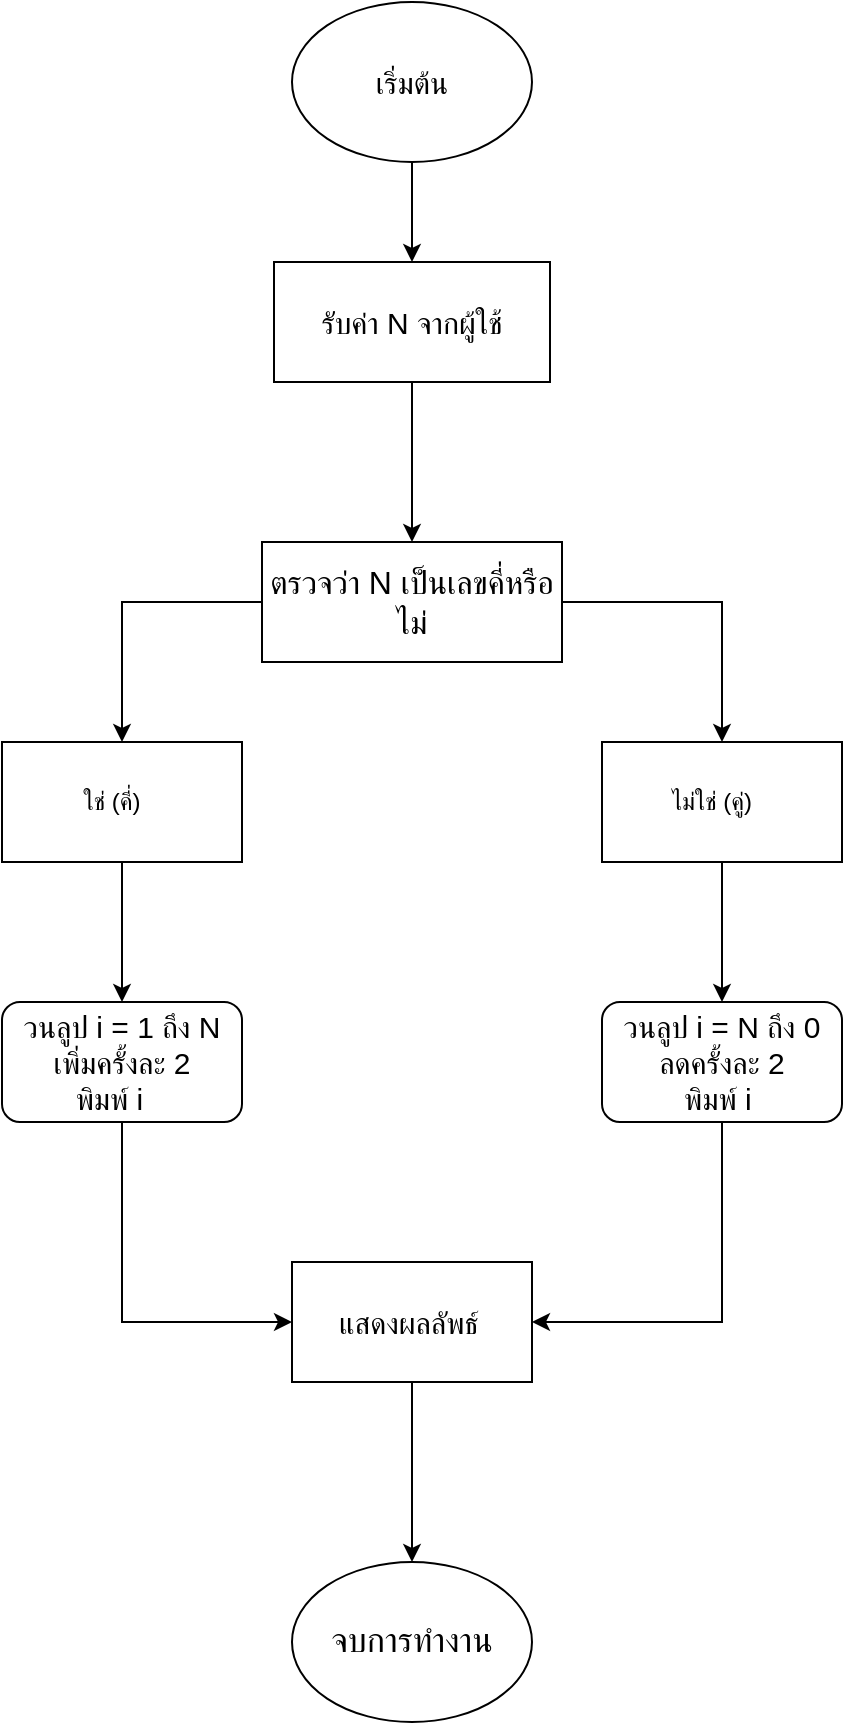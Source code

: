 <mxfile version="28.2.5">
  <diagram name="Page-1" id="gHEClbTnxlHgqFP3nz2F">
    <mxGraphModel dx="872" dy="431" grid="1" gridSize="10" guides="1" tooltips="1" connect="1" arrows="1" fold="1" page="1" pageScale="1" pageWidth="827" pageHeight="1169" math="0" shadow="0">
      <root>
        <mxCell id="0" />
        <mxCell id="1" parent="0" />
        <mxCell id="BcaVDK_PR50FUNii-7ZA-17" style="edgeStyle=orthogonalEdgeStyle;rounded=0;orthogonalLoop=1;jettySize=auto;html=1;entryX=0.5;entryY=0;entryDx=0;entryDy=0;" edge="1" parent="1" source="aZT-aPpyfwkHjN3IkPu0-1" target="BcaVDK_PR50FUNii-7ZA-2">
          <mxGeometry relative="1" as="geometry" />
        </mxCell>
        <mxCell id="aZT-aPpyfwkHjN3IkPu0-1" value="&lt;font style=&quot;font-size: 15px;&quot;&gt;เริ่มต้น&lt;/font&gt;" style="ellipse;whiteSpace=wrap;html=1;" parent="1" vertex="1">
          <mxGeometry x="385" y="10" width="120" height="80" as="geometry" />
        </mxCell>
        <mxCell id="lp9bg5CuKxctWa9kOgLU-7" value="&lt;font style=&quot;font-size: 17px;&quot;&gt;จบการทำงาน&lt;/font&gt;" style="ellipse;whiteSpace=wrap;html=1;" parent="1" vertex="1">
          <mxGeometry x="385" y="790" width="120" height="80" as="geometry" />
        </mxCell>
        <mxCell id="BcaVDK_PR50FUNii-7ZA-16" style="edgeStyle=orthogonalEdgeStyle;rounded=0;orthogonalLoop=1;jettySize=auto;html=1;entryX=0.5;entryY=0;entryDx=0;entryDy=0;" edge="1" parent="1" source="BcaVDK_PR50FUNii-7ZA-2" target="BcaVDK_PR50FUNii-7ZA-3">
          <mxGeometry relative="1" as="geometry" />
        </mxCell>
        <mxCell id="BcaVDK_PR50FUNii-7ZA-2" value="&lt;span style=&quot;font-size: 15px;&quot;&gt;รับค่า N จากผู้ใช้&lt;/span&gt;" style="rounded=0;whiteSpace=wrap;html=1;" vertex="1" parent="1">
          <mxGeometry x="376" y="140" width="138" height="60" as="geometry" />
        </mxCell>
        <mxCell id="BcaVDK_PR50FUNii-7ZA-23" style="edgeStyle=orthogonalEdgeStyle;rounded=0;orthogonalLoop=1;jettySize=auto;html=1;entryX=0.5;entryY=0;entryDx=0;entryDy=0;" edge="1" parent="1" source="BcaVDK_PR50FUNii-7ZA-3" target="BcaVDK_PR50FUNii-7ZA-18">
          <mxGeometry relative="1" as="geometry" />
        </mxCell>
        <mxCell id="BcaVDK_PR50FUNii-7ZA-25" style="edgeStyle=orthogonalEdgeStyle;rounded=0;orthogonalLoop=1;jettySize=auto;html=1;entryX=0.5;entryY=0;entryDx=0;entryDy=0;" edge="1" parent="1" source="BcaVDK_PR50FUNii-7ZA-3" target="BcaVDK_PR50FUNii-7ZA-19">
          <mxGeometry relative="1" as="geometry" />
        </mxCell>
        <mxCell id="BcaVDK_PR50FUNii-7ZA-3" value="&lt;font style=&quot;font-size: 16px;&quot;&gt;ตรวจว่า N เป็นเลขคี่หรือไม่&lt;/font&gt;" style="rounded=0;whiteSpace=wrap;html=1;" vertex="1" parent="1">
          <mxGeometry x="370" y="280" width="150" height="60" as="geometry" />
        </mxCell>
        <mxCell id="BcaVDK_PR50FUNii-7ZA-24" style="edgeStyle=orthogonalEdgeStyle;rounded=0;orthogonalLoop=1;jettySize=auto;html=1;entryX=0.5;entryY=0;entryDx=0;entryDy=0;" edge="1" parent="1" source="BcaVDK_PR50FUNii-7ZA-18" target="BcaVDK_PR50FUNii-7ZA-20">
          <mxGeometry relative="1" as="geometry" />
        </mxCell>
        <mxCell id="BcaVDK_PR50FUNii-7ZA-18" value="ใช่ (คี่)&amp;nbsp; &amp;nbsp;" style="rounded=0;whiteSpace=wrap;html=1;" vertex="1" parent="1">
          <mxGeometry x="240" y="380" width="120" height="60" as="geometry" />
        </mxCell>
        <mxCell id="BcaVDK_PR50FUNii-7ZA-26" style="edgeStyle=orthogonalEdgeStyle;rounded=0;orthogonalLoop=1;jettySize=auto;html=1;entryX=0.5;entryY=0;entryDx=0;entryDy=0;" edge="1" parent="1" source="BcaVDK_PR50FUNii-7ZA-19" target="BcaVDK_PR50FUNii-7ZA-21">
          <mxGeometry relative="1" as="geometry" />
        </mxCell>
        <mxCell id="BcaVDK_PR50FUNii-7ZA-19" value="ไม่ใช่ (คู่)&amp;nbsp; &amp;nbsp;" style="rounded=0;whiteSpace=wrap;html=1;" vertex="1" parent="1">
          <mxGeometry x="540" y="380" width="120" height="60" as="geometry" />
        </mxCell>
        <mxCell id="BcaVDK_PR50FUNii-7ZA-27" style="edgeStyle=orthogonalEdgeStyle;rounded=0;orthogonalLoop=1;jettySize=auto;html=1;entryX=0;entryY=0.5;entryDx=0;entryDy=0;" edge="1" parent="1" source="BcaVDK_PR50FUNii-7ZA-20" target="BcaVDK_PR50FUNii-7ZA-22">
          <mxGeometry relative="1" as="geometry">
            <Array as="points">
              <mxPoint x="300" y="670" />
            </Array>
          </mxGeometry>
        </mxCell>
        <mxCell id="BcaVDK_PR50FUNii-7ZA-20" value="&lt;font style=&quot;font-size: 15px;&quot;&gt;วนลูป i = 1 ถึง N&lt;/font&gt;&lt;div&gt;&lt;font style=&quot;font-size: 15px;&quot;&gt;เพิ่มครั้งละ 2&lt;/font&gt;&lt;/div&gt;&lt;div&gt;&lt;font style=&quot;font-size: 15px;&quot;&gt;พิมพ์ i&amp;nbsp; &amp;nbsp;&lt;/font&gt;&lt;/div&gt;" style="rounded=1;whiteSpace=wrap;html=1;" vertex="1" parent="1">
          <mxGeometry x="240" y="510" width="120" height="60" as="geometry" />
        </mxCell>
        <mxCell id="BcaVDK_PR50FUNii-7ZA-28" style="edgeStyle=orthogonalEdgeStyle;rounded=0;orthogonalLoop=1;jettySize=auto;html=1;entryX=1;entryY=0.5;entryDx=0;entryDy=0;" edge="1" parent="1" source="BcaVDK_PR50FUNii-7ZA-21" target="BcaVDK_PR50FUNii-7ZA-22">
          <mxGeometry relative="1" as="geometry">
            <Array as="points">
              <mxPoint x="600" y="670" />
            </Array>
          </mxGeometry>
        </mxCell>
        <mxCell id="BcaVDK_PR50FUNii-7ZA-21" value="&lt;font style=&quot;font-size: 15px;&quot;&gt;วนลูป i = N ถึง 0&lt;/font&gt;&lt;div&gt;&lt;font style=&quot;font-size: 15px;&quot;&gt;ลดครั้งละ 2&lt;/font&gt;&lt;/div&gt;&lt;div&gt;&lt;font style=&quot;font-size: 15px;&quot;&gt;พิมพ์ i&amp;nbsp;&lt;/font&gt;&lt;/div&gt;" style="rounded=1;whiteSpace=wrap;html=1;" vertex="1" parent="1">
          <mxGeometry x="540" y="510" width="120" height="60" as="geometry" />
        </mxCell>
        <mxCell id="BcaVDK_PR50FUNii-7ZA-29" style="edgeStyle=orthogonalEdgeStyle;rounded=0;orthogonalLoop=1;jettySize=auto;html=1;entryX=0.5;entryY=0;entryDx=0;entryDy=0;" edge="1" parent="1" source="BcaVDK_PR50FUNii-7ZA-22" target="lp9bg5CuKxctWa9kOgLU-7">
          <mxGeometry relative="1" as="geometry" />
        </mxCell>
        <mxCell id="BcaVDK_PR50FUNii-7ZA-22" value="&lt;font style=&quot;font-size: 15px;&quot;&gt;แสดงผลลัพธ์&lt;/font&gt;&amp;nbsp;" style="rounded=0;whiteSpace=wrap;html=1;" vertex="1" parent="1">
          <mxGeometry x="385" y="640" width="120" height="60" as="geometry" />
        </mxCell>
      </root>
    </mxGraphModel>
  </diagram>
</mxfile>
